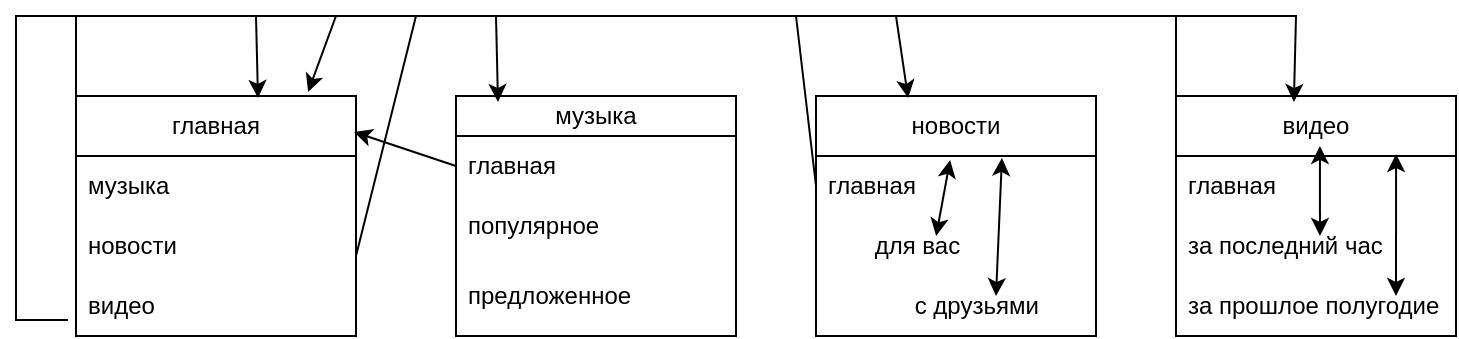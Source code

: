 <mxfile version="24.2.2" type="github">
  <diagram name="Страница — 1" id="sZy3e_lb9Dm8Uc_xsRiK">
    <mxGraphModel dx="1386" dy="791" grid="1" gridSize="10" guides="1" tooltips="1" connect="1" arrows="1" fold="1" page="1" pageScale="1" pageWidth="827" pageHeight="1169" math="0" shadow="0">
      <root>
        <mxCell id="0" />
        <mxCell id="1" parent="0" />
        <mxCell id="pZ31fP2sA7G15SQmY9cT-3" value="главная" style="swimlane;fontStyle=0;childLayout=stackLayout;horizontal=1;startSize=30;horizontalStack=0;resizeParent=1;resizeParentMax=0;resizeLast=0;collapsible=1;marginBottom=0;whiteSpace=wrap;html=1;" vertex="1" parent="1">
          <mxGeometry x="110" y="120" width="140" height="120" as="geometry" />
        </mxCell>
        <mxCell id="pZ31fP2sA7G15SQmY9cT-4" value="музыка" style="text;strokeColor=none;fillColor=none;align=left;verticalAlign=middle;spacingLeft=4;spacingRight=4;overflow=hidden;points=[[0,0.5],[1,0.5]];portConstraint=eastwest;rotatable=0;whiteSpace=wrap;html=1;" vertex="1" parent="pZ31fP2sA7G15SQmY9cT-3">
          <mxGeometry y="30" width="140" height="30" as="geometry" />
        </mxCell>
        <mxCell id="pZ31fP2sA7G15SQmY9cT-5" value="новости" style="text;strokeColor=none;fillColor=none;align=left;verticalAlign=middle;spacingLeft=4;spacingRight=4;overflow=hidden;points=[[0,0.5],[1,0.5]];portConstraint=eastwest;rotatable=0;whiteSpace=wrap;html=1;" vertex="1" parent="pZ31fP2sA7G15SQmY9cT-3">
          <mxGeometry y="60" width="140" height="30" as="geometry" />
        </mxCell>
        <mxCell id="pZ31fP2sA7G15SQmY9cT-6" value="видео" style="text;strokeColor=none;fillColor=none;align=left;verticalAlign=middle;spacingLeft=4;spacingRight=4;overflow=hidden;points=[[0,0.5],[1,0.5]];portConstraint=eastwest;rotatable=0;whiteSpace=wrap;html=1;" vertex="1" parent="pZ31fP2sA7G15SQmY9cT-3">
          <mxGeometry y="90" width="140" height="30" as="geometry" />
        </mxCell>
        <mxCell id="pZ31fP2sA7G15SQmY9cT-7" value="музыка" style="swimlane;fontStyle=0;childLayout=stackLayout;horizontal=1;startSize=20;horizontalStack=0;resizeParent=1;resizeParentMax=0;resizeLast=0;collapsible=1;marginBottom=0;whiteSpace=wrap;html=1;" vertex="1" parent="1">
          <mxGeometry x="300" y="120" width="140" height="120" as="geometry" />
        </mxCell>
        <mxCell id="pZ31fP2sA7G15SQmY9cT-8" value="главная" style="text;strokeColor=none;fillColor=none;align=left;verticalAlign=middle;spacingLeft=4;spacingRight=4;overflow=hidden;points=[[0,0.5],[1,0.5]];portConstraint=eastwest;rotatable=0;whiteSpace=wrap;html=1;" vertex="1" parent="pZ31fP2sA7G15SQmY9cT-7">
          <mxGeometry y="20" width="140" height="30" as="geometry" />
        </mxCell>
        <mxCell id="pZ31fP2sA7G15SQmY9cT-9" value="популярное" style="text;strokeColor=none;fillColor=none;align=left;verticalAlign=middle;spacingLeft=4;spacingRight=4;overflow=hidden;points=[[0,0.5],[1,0.5]];portConstraint=eastwest;rotatable=0;whiteSpace=wrap;html=1;" vertex="1" parent="pZ31fP2sA7G15SQmY9cT-7">
          <mxGeometry y="50" width="140" height="30" as="geometry" />
        </mxCell>
        <mxCell id="pZ31fP2sA7G15SQmY9cT-10" value="предложенное" style="text;strokeColor=none;fillColor=none;align=left;verticalAlign=middle;spacingLeft=4;spacingRight=4;overflow=hidden;points=[[0,0.5],[1,0.5]];portConstraint=eastwest;rotatable=0;whiteSpace=wrap;html=1;" vertex="1" parent="pZ31fP2sA7G15SQmY9cT-7">
          <mxGeometry y="80" width="140" height="40" as="geometry" />
        </mxCell>
        <mxCell id="pZ31fP2sA7G15SQmY9cT-11" value="новости" style="swimlane;fontStyle=0;childLayout=stackLayout;horizontal=1;startSize=30;horizontalStack=0;resizeParent=1;resizeParentMax=0;resizeLast=0;collapsible=1;marginBottom=0;whiteSpace=wrap;html=1;" vertex="1" parent="1">
          <mxGeometry x="480" y="120" width="140" height="120" as="geometry" />
        </mxCell>
        <mxCell id="pZ31fP2sA7G15SQmY9cT-35" value="" style="endArrow=classic;startArrow=classic;html=1;rounded=0;exitX=0.429;exitY=0.333;exitDx=0;exitDy=0;exitPerimeter=0;entryX=0.479;entryY=0.067;entryDx=0;entryDy=0;entryPerimeter=0;" edge="1" parent="pZ31fP2sA7G15SQmY9cT-11" source="pZ31fP2sA7G15SQmY9cT-13" target="pZ31fP2sA7G15SQmY9cT-12">
          <mxGeometry width="50" height="50" relative="1" as="geometry">
            <mxPoint x="50" y="80" as="sourcePoint" />
            <mxPoint x="100" y="30" as="targetPoint" />
          </mxGeometry>
        </mxCell>
        <mxCell id="pZ31fP2sA7G15SQmY9cT-12" value="главная" style="text;strokeColor=none;fillColor=none;align=left;verticalAlign=middle;spacingLeft=4;spacingRight=4;overflow=hidden;points=[[0,0.5],[1,0.5]];portConstraint=eastwest;rotatable=0;whiteSpace=wrap;html=1;" vertex="1" parent="pZ31fP2sA7G15SQmY9cT-11">
          <mxGeometry y="30" width="140" height="30" as="geometry" />
        </mxCell>
        <mxCell id="pZ31fP2sA7G15SQmY9cT-34" value="" style="endArrow=classic;startArrow=classic;html=1;rounded=0;entryX=0.664;entryY=0.033;entryDx=0;entryDy=0;entryPerimeter=0;" edge="1" parent="pZ31fP2sA7G15SQmY9cT-11" target="pZ31fP2sA7G15SQmY9cT-12">
          <mxGeometry width="50" height="50" relative="1" as="geometry">
            <mxPoint x="90" y="100" as="sourcePoint" />
            <mxPoint x="140" y="50" as="targetPoint" />
          </mxGeometry>
        </mxCell>
        <mxCell id="pZ31fP2sA7G15SQmY9cT-13" value="&amp;nbsp; &amp;nbsp; &amp;nbsp; &amp;nbsp;для вас" style="text;strokeColor=none;fillColor=none;align=left;verticalAlign=middle;spacingLeft=4;spacingRight=4;overflow=hidden;points=[[0,0.5],[1,0.5]];portConstraint=eastwest;rotatable=0;whiteSpace=wrap;html=1;" vertex="1" parent="pZ31fP2sA7G15SQmY9cT-11">
          <mxGeometry y="60" width="140" height="30" as="geometry" />
        </mxCell>
        <mxCell id="pZ31fP2sA7G15SQmY9cT-14" value="&amp;nbsp; &amp;nbsp; &amp;nbsp; &amp;nbsp; &amp;nbsp; &amp;nbsp; &amp;nbsp;с друзьями" style="text;strokeColor=none;fillColor=none;align=left;verticalAlign=middle;spacingLeft=4;spacingRight=4;overflow=hidden;points=[[0,0.5],[1,0.5]];portConstraint=eastwest;rotatable=0;whiteSpace=wrap;html=1;" vertex="1" parent="pZ31fP2sA7G15SQmY9cT-11">
          <mxGeometry y="90" width="140" height="30" as="geometry" />
        </mxCell>
        <mxCell id="pZ31fP2sA7G15SQmY9cT-15" value="видео" style="swimlane;fontStyle=0;childLayout=stackLayout;horizontal=1;startSize=30;horizontalStack=0;resizeParent=1;resizeParentMax=0;resizeLast=0;collapsible=1;marginBottom=0;whiteSpace=wrap;html=1;" vertex="1" parent="1">
          <mxGeometry x="660" y="120" width="140" height="120" as="geometry" />
        </mxCell>
        <mxCell id="pZ31fP2sA7G15SQmY9cT-28" value="" style="endArrow=classic;startArrow=classic;html=1;rounded=0;entryX=0.514;entryY=-0.167;entryDx=0;entryDy=0;entryPerimeter=0;" edge="1" parent="pZ31fP2sA7G15SQmY9cT-15" target="pZ31fP2sA7G15SQmY9cT-16">
          <mxGeometry width="50" height="50" relative="1" as="geometry">
            <mxPoint x="72" y="70" as="sourcePoint" />
            <mxPoint x="120" y="30" as="targetPoint" />
          </mxGeometry>
        </mxCell>
        <mxCell id="pZ31fP2sA7G15SQmY9cT-16" value="главная" style="text;strokeColor=none;fillColor=none;align=left;verticalAlign=middle;spacingLeft=4;spacingRight=4;overflow=hidden;points=[[0,0.5],[1,0.5]];portConstraint=eastwest;rotatable=0;whiteSpace=wrap;html=1;" vertex="1" parent="pZ31fP2sA7G15SQmY9cT-15">
          <mxGeometry y="30" width="140" height="30" as="geometry" />
        </mxCell>
        <mxCell id="pZ31fP2sA7G15SQmY9cT-32" value="" style="endArrow=classic;startArrow=classic;html=1;rounded=0;entryX=0.786;entryY=-0.033;entryDx=0;entryDy=0;entryPerimeter=0;" edge="1" parent="pZ31fP2sA7G15SQmY9cT-15" target="pZ31fP2sA7G15SQmY9cT-16">
          <mxGeometry width="50" height="50" relative="1" as="geometry">
            <mxPoint x="110" y="100" as="sourcePoint" />
            <mxPoint x="160" y="50" as="targetPoint" />
          </mxGeometry>
        </mxCell>
        <mxCell id="pZ31fP2sA7G15SQmY9cT-17" value="за последний час&amp;nbsp;" style="text;strokeColor=none;fillColor=none;align=left;verticalAlign=middle;spacingLeft=4;spacingRight=4;overflow=hidden;points=[[0,0.5],[1,0.5]];portConstraint=eastwest;rotatable=0;whiteSpace=wrap;html=1;" vertex="1" parent="pZ31fP2sA7G15SQmY9cT-15">
          <mxGeometry y="60" width="140" height="30" as="geometry" />
        </mxCell>
        <mxCell id="pZ31fP2sA7G15SQmY9cT-18" value="за прошлое полугодие&amp;nbsp;" style="text;strokeColor=none;fillColor=none;align=left;verticalAlign=middle;spacingLeft=4;spacingRight=4;overflow=hidden;points=[[0,0.5],[1,0.5]];portConstraint=eastwest;rotatable=0;whiteSpace=wrap;html=1;" vertex="1" parent="pZ31fP2sA7G15SQmY9cT-15">
          <mxGeometry y="90" width="140" height="30" as="geometry" />
        </mxCell>
        <mxCell id="pZ31fP2sA7G15SQmY9cT-20" value="" style="endArrow=classic;html=1;rounded=0;exitX=0;exitY=0.5;exitDx=0;exitDy=0;entryX=0.993;entryY=0.15;entryDx=0;entryDy=0;entryPerimeter=0;" edge="1" parent="1" source="pZ31fP2sA7G15SQmY9cT-8" target="pZ31fP2sA7G15SQmY9cT-3">
          <mxGeometry width="50" height="50" relative="1" as="geometry">
            <mxPoint x="270" y="310" as="sourcePoint" />
            <mxPoint x="320" y="260" as="targetPoint" />
          </mxGeometry>
        </mxCell>
        <mxCell id="pZ31fP2sA7G15SQmY9cT-21" value="" style="endArrow=classic;html=1;rounded=0;entryX=0.329;entryY=0.008;entryDx=0;entryDy=0;entryPerimeter=0;" edge="1" parent="1" target="pZ31fP2sA7G15SQmY9cT-11">
          <mxGeometry width="50" height="50" relative="1" as="geometry">
            <mxPoint x="250" y="200" as="sourcePoint" />
            <mxPoint x="300" y="160" as="targetPoint" />
            <Array as="points">
              <mxPoint x="280" y="80" />
              <mxPoint x="520" y="80" />
            </Array>
          </mxGeometry>
        </mxCell>
        <mxCell id="pZ31fP2sA7G15SQmY9cT-22" value="" style="endArrow=classic;html=1;rounded=0;exitX=0;exitY=0.5;exitDx=0;exitDy=0;entryX=0.829;entryY=-0.017;entryDx=0;entryDy=0;entryPerimeter=0;" edge="1" parent="1" source="pZ31fP2sA7G15SQmY9cT-12" target="pZ31fP2sA7G15SQmY9cT-3">
          <mxGeometry width="50" height="50" relative="1" as="geometry">
            <mxPoint x="460" y="200" as="sourcePoint" />
            <mxPoint x="230" y="80" as="targetPoint" />
            <Array as="points">
              <mxPoint x="470" y="80" />
              <mxPoint x="360" y="80" />
              <mxPoint x="240" y="80" />
            </Array>
          </mxGeometry>
        </mxCell>
        <mxCell id="pZ31fP2sA7G15SQmY9cT-25" value="" style="endArrow=classic;html=1;rounded=0;exitX=0;exitY=0.5;exitDx=0;exitDy=0;entryX=0.15;entryY=0.025;entryDx=0;entryDy=0;entryPerimeter=0;" edge="1" parent="1" source="pZ31fP2sA7G15SQmY9cT-4" target="pZ31fP2sA7G15SQmY9cT-7">
          <mxGeometry width="50" height="50" relative="1" as="geometry">
            <mxPoint x="60" y="160" as="sourcePoint" />
            <mxPoint x="360" y="80" as="targetPoint" />
            <Array as="points">
              <mxPoint x="110" y="80" />
              <mxPoint x="320" y="80" />
            </Array>
          </mxGeometry>
        </mxCell>
        <mxCell id="pZ31fP2sA7G15SQmY9cT-26" value="" style="endArrow=classic;html=1;rounded=0;exitX=-0.029;exitY=0.733;exitDx=0;exitDy=0;exitPerimeter=0;entryX=0.421;entryY=0.025;entryDx=0;entryDy=0;entryPerimeter=0;" edge="1" parent="1" source="pZ31fP2sA7G15SQmY9cT-6" target="pZ31fP2sA7G15SQmY9cT-15">
          <mxGeometry width="50" height="50" relative="1" as="geometry">
            <mxPoint x="50" y="240" as="sourcePoint" />
            <mxPoint x="760" y="80" as="targetPoint" />
            <Array as="points">
              <mxPoint x="80" y="232" />
              <mxPoint x="80" y="80" />
              <mxPoint x="720" y="80" />
            </Array>
          </mxGeometry>
        </mxCell>
        <mxCell id="pZ31fP2sA7G15SQmY9cT-27" value="" style="endArrow=classic;html=1;rounded=0;exitX=0;exitY=0.5;exitDx=0;exitDy=0;entryX=0.65;entryY=0.008;entryDx=0;entryDy=0;entryPerimeter=0;" edge="1" parent="1" source="pZ31fP2sA7G15SQmY9cT-16" target="pZ31fP2sA7G15SQmY9cT-3">
          <mxGeometry width="50" height="50" relative="1" as="geometry">
            <mxPoint x="630" y="320" as="sourcePoint" />
            <mxPoint x="190" y="80" as="targetPoint" />
            <Array as="points">
              <mxPoint x="660" y="80" />
              <mxPoint x="200" y="80" />
            </Array>
          </mxGeometry>
        </mxCell>
      </root>
    </mxGraphModel>
  </diagram>
</mxfile>
